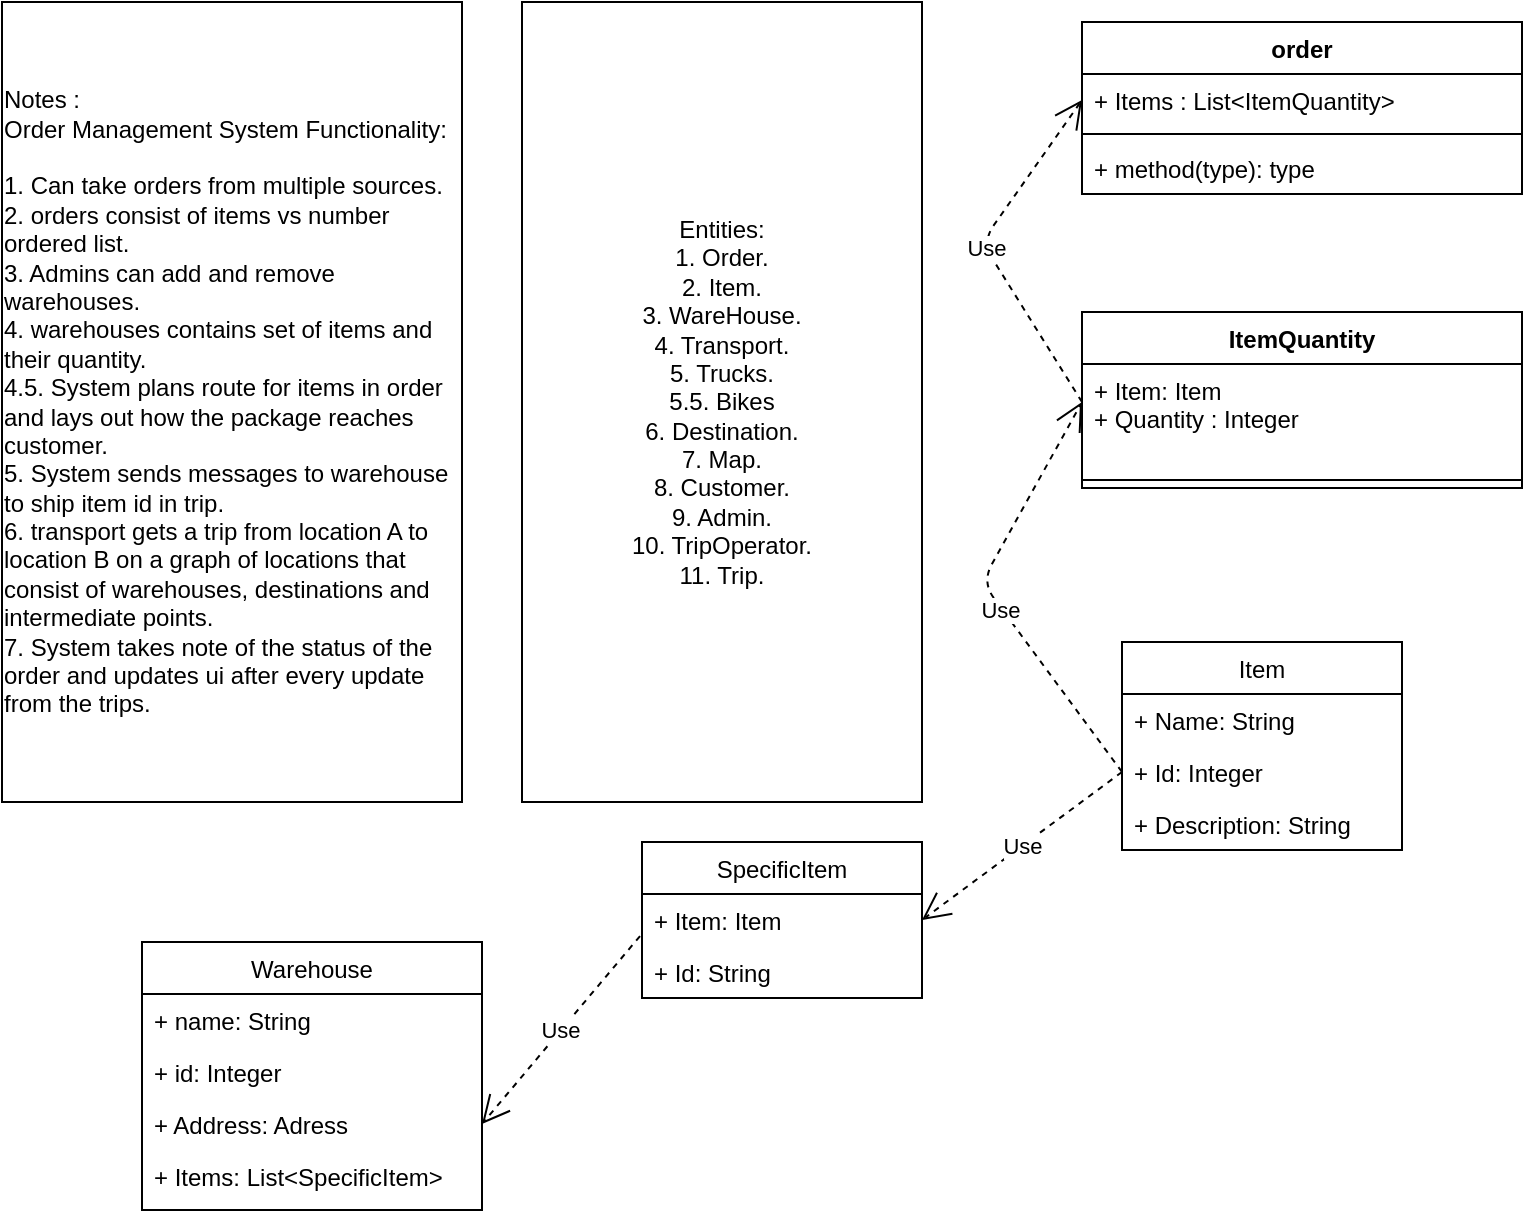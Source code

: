 <mxfile version="13.10.0" type="github">
  <diagram id="C5RBs43oDa-KdzZeNtuy" name="Page-1">
    <mxGraphModel dx="786" dy="513" grid="1" gridSize="10" guides="1" tooltips="1" connect="1" arrows="1" fold="1" page="1" pageScale="1" pageWidth="827" pageHeight="1169" math="0" shadow="0">
      <root>
        <mxCell id="WIyWlLk6GJQsqaUBKTNV-0" />
        <mxCell id="WIyWlLk6GJQsqaUBKTNV-1" parent="WIyWlLk6GJQsqaUBKTNV-0" />
        <mxCell id="P0WerOg9DDHznc6b3bxv-1" value="order" style="swimlane;fontStyle=1;align=center;verticalAlign=top;childLayout=stackLayout;horizontal=1;startSize=26;horizontalStack=0;resizeParent=1;resizeParentMax=0;resizeLast=0;collapsible=1;marginBottom=0;" parent="WIyWlLk6GJQsqaUBKTNV-1" vertex="1">
          <mxGeometry x="560" y="40" width="220" height="86" as="geometry" />
        </mxCell>
        <mxCell id="P0WerOg9DDHznc6b3bxv-2" value="+ Items : List&lt;ItemQuantity&gt;" style="text;strokeColor=none;fillColor=none;align=left;verticalAlign=top;spacingLeft=4;spacingRight=4;overflow=hidden;rotatable=0;points=[[0,0.5],[1,0.5]];portConstraint=eastwest;" parent="P0WerOg9DDHznc6b3bxv-1" vertex="1">
          <mxGeometry y="26" width="220" height="26" as="geometry" />
        </mxCell>
        <mxCell id="P0WerOg9DDHznc6b3bxv-3" value="" style="line;strokeWidth=1;fillColor=none;align=left;verticalAlign=middle;spacingTop=-1;spacingLeft=3;spacingRight=3;rotatable=0;labelPosition=right;points=[];portConstraint=eastwest;" parent="P0WerOg9DDHznc6b3bxv-1" vertex="1">
          <mxGeometry y="52" width="220" height="8" as="geometry" />
        </mxCell>
        <mxCell id="P0WerOg9DDHznc6b3bxv-4" value="+ method(type): type" style="text;strokeColor=none;fillColor=none;align=left;verticalAlign=top;spacingLeft=4;spacingRight=4;overflow=hidden;rotatable=0;points=[[0,0.5],[1,0.5]];portConstraint=eastwest;" parent="P0WerOg9DDHznc6b3bxv-1" vertex="1">
          <mxGeometry y="60" width="220" height="26" as="geometry" />
        </mxCell>
        <mxCell id="P0WerOg9DDHznc6b3bxv-5" value="&lt;div style=&quot;text-align: left&quot;&gt;&lt;span&gt;Notes :&amp;nbsp;&lt;/span&gt;&lt;/div&gt;&lt;div style=&quot;text-align: left&quot;&gt;&lt;span&gt;Order Management System Functionality:&lt;/span&gt;&lt;/div&gt;&lt;div style=&quot;text-align: left&quot;&gt;&lt;br&gt;&lt;/div&gt;&lt;div style=&quot;text-align: left&quot;&gt;&lt;span&gt;1. Can take orders from multiple sources.&lt;/span&gt;&lt;/div&gt;&lt;div style=&quot;text-align: left&quot;&gt;&lt;span&gt;2. orders consist of items vs number ordered list.&lt;/span&gt;&lt;/div&gt;&lt;div style=&quot;text-align: left&quot;&gt;&lt;span&gt;3. Admins can add and remove warehouses.&lt;/span&gt;&lt;/div&gt;&lt;div style=&quot;text-align: left&quot;&gt;4. warehouses contains set of items and their quantity.&lt;/div&gt;&lt;div style=&quot;text-align: left&quot;&gt;4.5. System plans route for items in order and lays out how the package reaches customer.&lt;/div&gt;&lt;div style=&quot;text-align: left&quot;&gt;5. System sends messages to warehouse to ship item id in trip.&lt;/div&gt;&lt;div style=&quot;text-align: left&quot;&gt;6. transport gets a trip from location A to location B on a graph of locations that consist of warehouses, destinations and intermediate points.&lt;/div&gt;&lt;div style=&quot;text-align: left&quot;&gt;7. System takes note of the status of the order and updates ui after every update from the trips.&lt;/div&gt;" style="rounded=0;whiteSpace=wrap;html=1;" parent="WIyWlLk6GJQsqaUBKTNV-1" vertex="1">
          <mxGeometry x="20" y="30" width="230" height="400" as="geometry" />
        </mxCell>
        <mxCell id="P0WerOg9DDHznc6b3bxv-6" value="Entities:&lt;br&gt;1. Order.&lt;br&gt;2. Item.&lt;br&gt;3. WareHouse.&lt;br&gt;4. Transport.&lt;br&gt;5. Trucks.&lt;br&gt;5.5. Bikes&lt;br&gt;6. Destination.&lt;br&gt;7. Map.&lt;br&gt;8. Customer.&lt;br&gt;9. Admin.&lt;br&gt;10. TripOperator.&lt;br&gt;11. Trip." style="rounded=0;whiteSpace=wrap;html=1;" parent="WIyWlLk6GJQsqaUBKTNV-1" vertex="1">
          <mxGeometry x="280" y="30" width="200" height="400" as="geometry" />
        </mxCell>
        <mxCell id="SZa_jYtGjnlF43Vkc16p-0" value="ItemQuantity" style="swimlane;fontStyle=1;align=center;verticalAlign=top;childLayout=stackLayout;horizontal=1;startSize=26;horizontalStack=0;resizeParent=1;resizeParentMax=0;resizeLast=0;collapsible=1;marginBottom=0;" vertex="1" parent="WIyWlLk6GJQsqaUBKTNV-1">
          <mxGeometry x="560" y="185" width="220" height="88" as="geometry" />
        </mxCell>
        <mxCell id="SZa_jYtGjnlF43Vkc16p-1" value="+ Item: Item&#xa;+ Quantity : Integer" style="text;strokeColor=none;fillColor=none;align=left;verticalAlign=top;spacingLeft=4;spacingRight=4;overflow=hidden;rotatable=0;points=[[0,0.5],[1,0.5]];portConstraint=eastwest;" vertex="1" parent="SZa_jYtGjnlF43Vkc16p-0">
          <mxGeometry y="26" width="220" height="54" as="geometry" />
        </mxCell>
        <mxCell id="SZa_jYtGjnlF43Vkc16p-2" value="" style="line;strokeWidth=1;fillColor=none;align=left;verticalAlign=middle;spacingTop=-1;spacingLeft=3;spacingRight=3;rotatable=0;labelPosition=right;points=[];portConstraint=eastwest;" vertex="1" parent="SZa_jYtGjnlF43Vkc16p-0">
          <mxGeometry y="80" width="220" height="8" as="geometry" />
        </mxCell>
        <mxCell id="SZa_jYtGjnlF43Vkc16p-5" value="Use" style="endArrow=open;endSize=12;dashed=1;html=1;entryX=0;entryY=0.5;entryDx=0;entryDy=0;" edge="1" parent="WIyWlLk6GJQsqaUBKTNV-1" target="P0WerOg9DDHznc6b3bxv-2">
          <mxGeometry width="160" relative="1" as="geometry">
            <mxPoint x="560" y="230" as="sourcePoint" />
            <mxPoint x="680" y="230" as="targetPoint" />
            <Array as="points">
              <mxPoint x="510" y="150" />
            </Array>
          </mxGeometry>
        </mxCell>
        <mxCell id="SZa_jYtGjnlF43Vkc16p-6" value="Item" style="swimlane;fontStyle=0;childLayout=stackLayout;horizontal=1;startSize=26;fillColor=none;horizontalStack=0;resizeParent=1;resizeParentMax=0;resizeLast=0;collapsible=1;marginBottom=0;" vertex="1" parent="WIyWlLk6GJQsqaUBKTNV-1">
          <mxGeometry x="580" y="350" width="140" height="104" as="geometry" />
        </mxCell>
        <mxCell id="SZa_jYtGjnlF43Vkc16p-7" value="+ Name: String" style="text;strokeColor=none;fillColor=none;align=left;verticalAlign=top;spacingLeft=4;spacingRight=4;overflow=hidden;rotatable=0;points=[[0,0.5],[1,0.5]];portConstraint=eastwest;" vertex="1" parent="SZa_jYtGjnlF43Vkc16p-6">
          <mxGeometry y="26" width="140" height="26" as="geometry" />
        </mxCell>
        <mxCell id="SZa_jYtGjnlF43Vkc16p-8" value="+ Id: Integer" style="text;strokeColor=none;fillColor=none;align=left;verticalAlign=top;spacingLeft=4;spacingRight=4;overflow=hidden;rotatable=0;points=[[0,0.5],[1,0.5]];portConstraint=eastwest;" vertex="1" parent="SZa_jYtGjnlF43Vkc16p-6">
          <mxGeometry y="52" width="140" height="26" as="geometry" />
        </mxCell>
        <mxCell id="SZa_jYtGjnlF43Vkc16p-9" value="+ Description: String" style="text;strokeColor=none;fillColor=none;align=left;verticalAlign=top;spacingLeft=4;spacingRight=4;overflow=hidden;rotatable=0;points=[[0,0.5],[1,0.5]];portConstraint=eastwest;" vertex="1" parent="SZa_jYtGjnlF43Vkc16p-6">
          <mxGeometry y="78" width="140" height="26" as="geometry" />
        </mxCell>
        <mxCell id="SZa_jYtGjnlF43Vkc16p-10" value="Use" style="endArrow=open;endSize=12;dashed=1;html=1;exitX=0;exitY=0.5;exitDx=0;exitDy=0;" edge="1" parent="WIyWlLk6GJQsqaUBKTNV-1" source="SZa_jYtGjnlF43Vkc16p-8">
          <mxGeometry x="-0.08" y="1" width="160" relative="1" as="geometry">
            <mxPoint x="420" y="490" as="sourcePoint" />
            <mxPoint x="560" y="230" as="targetPoint" />
            <Array as="points">
              <mxPoint x="510" y="320" />
            </Array>
            <mxPoint as="offset" />
          </mxGeometry>
        </mxCell>
        <mxCell id="SZa_jYtGjnlF43Vkc16p-11" value="SpecificItem" style="swimlane;fontStyle=0;childLayout=stackLayout;horizontal=1;startSize=26;fillColor=none;horizontalStack=0;resizeParent=1;resizeParentMax=0;resizeLast=0;collapsible=1;marginBottom=0;" vertex="1" parent="WIyWlLk6GJQsqaUBKTNV-1">
          <mxGeometry x="340" y="450" width="140" height="78" as="geometry" />
        </mxCell>
        <mxCell id="SZa_jYtGjnlF43Vkc16p-12" value="+ Item: Item" style="text;strokeColor=none;fillColor=none;align=left;verticalAlign=top;spacingLeft=4;spacingRight=4;overflow=hidden;rotatable=0;points=[[0,0.5],[1,0.5]];portConstraint=eastwest;" vertex="1" parent="SZa_jYtGjnlF43Vkc16p-11">
          <mxGeometry y="26" width="140" height="26" as="geometry" />
        </mxCell>
        <mxCell id="SZa_jYtGjnlF43Vkc16p-13" value="+ Id: String" style="text;strokeColor=none;fillColor=none;align=left;verticalAlign=top;spacingLeft=4;spacingRight=4;overflow=hidden;rotatable=0;points=[[0,0.5],[1,0.5]];portConstraint=eastwest;" vertex="1" parent="SZa_jYtGjnlF43Vkc16p-11">
          <mxGeometry y="52" width="140" height="26" as="geometry" />
        </mxCell>
        <mxCell id="SZa_jYtGjnlF43Vkc16p-15" value="Use" style="endArrow=open;endSize=12;dashed=1;html=1;exitX=0;exitY=0.5;exitDx=0;exitDy=0;entryX=1;entryY=0.5;entryDx=0;entryDy=0;" edge="1" parent="WIyWlLk6GJQsqaUBKTNV-1" source="SZa_jYtGjnlF43Vkc16p-8" target="SZa_jYtGjnlF43Vkc16p-12">
          <mxGeometry width="160" relative="1" as="geometry">
            <mxPoint x="500" y="500" as="sourcePoint" />
            <mxPoint x="660" y="500" as="targetPoint" />
          </mxGeometry>
        </mxCell>
        <mxCell id="SZa_jYtGjnlF43Vkc16p-16" value="Warehouse" style="swimlane;fontStyle=0;childLayout=stackLayout;horizontal=1;startSize=26;fillColor=none;horizontalStack=0;resizeParent=1;resizeParentMax=0;resizeLast=0;collapsible=1;marginBottom=0;" vertex="1" parent="WIyWlLk6GJQsqaUBKTNV-1">
          <mxGeometry x="90" y="500" width="170" height="134" as="geometry" />
        </mxCell>
        <mxCell id="SZa_jYtGjnlF43Vkc16p-17" value="+ name: String" style="text;strokeColor=none;fillColor=none;align=left;verticalAlign=top;spacingLeft=4;spacingRight=4;overflow=hidden;rotatable=0;points=[[0,0.5],[1,0.5]];portConstraint=eastwest;" vertex="1" parent="SZa_jYtGjnlF43Vkc16p-16">
          <mxGeometry y="26" width="170" height="26" as="geometry" />
        </mxCell>
        <mxCell id="SZa_jYtGjnlF43Vkc16p-18" value="+ id: Integer" style="text;strokeColor=none;fillColor=none;align=left;verticalAlign=top;spacingLeft=4;spacingRight=4;overflow=hidden;rotatable=0;points=[[0,0.5],[1,0.5]];portConstraint=eastwest;" vertex="1" parent="SZa_jYtGjnlF43Vkc16p-16">
          <mxGeometry y="52" width="170" height="26" as="geometry" />
        </mxCell>
        <mxCell id="SZa_jYtGjnlF43Vkc16p-19" value="+ Address: Adress&#xa;" style="text;strokeColor=none;fillColor=none;align=left;verticalAlign=top;spacingLeft=4;spacingRight=4;overflow=hidden;rotatable=0;points=[[0,0.5],[1,0.5]];portConstraint=eastwest;" vertex="1" parent="SZa_jYtGjnlF43Vkc16p-16">
          <mxGeometry y="78" width="170" height="26" as="geometry" />
        </mxCell>
        <mxCell id="SZa_jYtGjnlF43Vkc16p-20" value="+ Items: List&lt;SpecificItem&gt;&#xa;" style="text;strokeColor=none;fillColor=none;align=left;verticalAlign=top;spacingLeft=4;spacingRight=4;overflow=hidden;rotatable=0;points=[[0,0.5],[1,0.5]];portConstraint=eastwest;" vertex="1" parent="SZa_jYtGjnlF43Vkc16p-16">
          <mxGeometry y="104" width="170" height="30" as="geometry" />
        </mxCell>
        <mxCell id="SZa_jYtGjnlF43Vkc16p-22" value="Use" style="endArrow=open;endSize=12;dashed=1;html=1;exitX=-0.007;exitY=0.808;exitDx=0;exitDy=0;exitPerimeter=0;entryX=1;entryY=0.5;entryDx=0;entryDy=0;" edge="1" parent="WIyWlLk6GJQsqaUBKTNV-1" source="SZa_jYtGjnlF43Vkc16p-12" target="SZa_jYtGjnlF43Vkc16p-19">
          <mxGeometry width="160" relative="1" as="geometry">
            <mxPoint x="270" y="390" as="sourcePoint" />
            <mxPoint x="430" y="390" as="targetPoint" />
          </mxGeometry>
        </mxCell>
      </root>
    </mxGraphModel>
  </diagram>
</mxfile>

